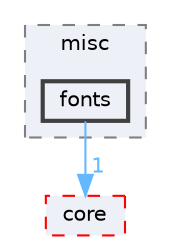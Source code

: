 digraph "runtime/imgui/misc/fonts"
{
 // LATEX_PDF_SIZE
  bgcolor="transparent";
  edge [fontname=Helvetica,fontsize=10,labelfontname=Helvetica,labelfontsize=10];
  node [fontname=Helvetica,fontsize=10,shape=box,height=0.2,width=0.4];
  compound=true
  subgraph clusterdir_96b5910c8bbc5cbb091dc8bba0381311 {
    graph [ bgcolor="#edf0f7", pencolor="grey50", label="misc", fontname=Helvetica,fontsize=10 style="filled,dashed", URL="dir_96b5910c8bbc5cbb091dc8bba0381311.html",tooltip=""]
  dir_ede7f9ad846a5264b7d241cbe3c42659 [label="fonts", fillcolor="#edf0f7", color="grey25", style="filled,bold", URL="dir_ede7f9ad846a5264b7d241cbe3c42659.html",tooltip=""];
  }
  dir_0b94c9ea5f3d98712a457061cc05ff83 [label="core", fillcolor="#edf0f7", color="red", style="filled,dashed", URL="dir_0b94c9ea5f3d98712a457061cc05ff83.html",tooltip=""];
  dir_ede7f9ad846a5264b7d241cbe3c42659->dir_0b94c9ea5f3d98712a457061cc05ff83 [headlabel="1", labeldistance=1.5 headhref="dir_000072_000023.html" href="dir_000072_000023.html" color="steelblue1" fontcolor="steelblue1"];
}
